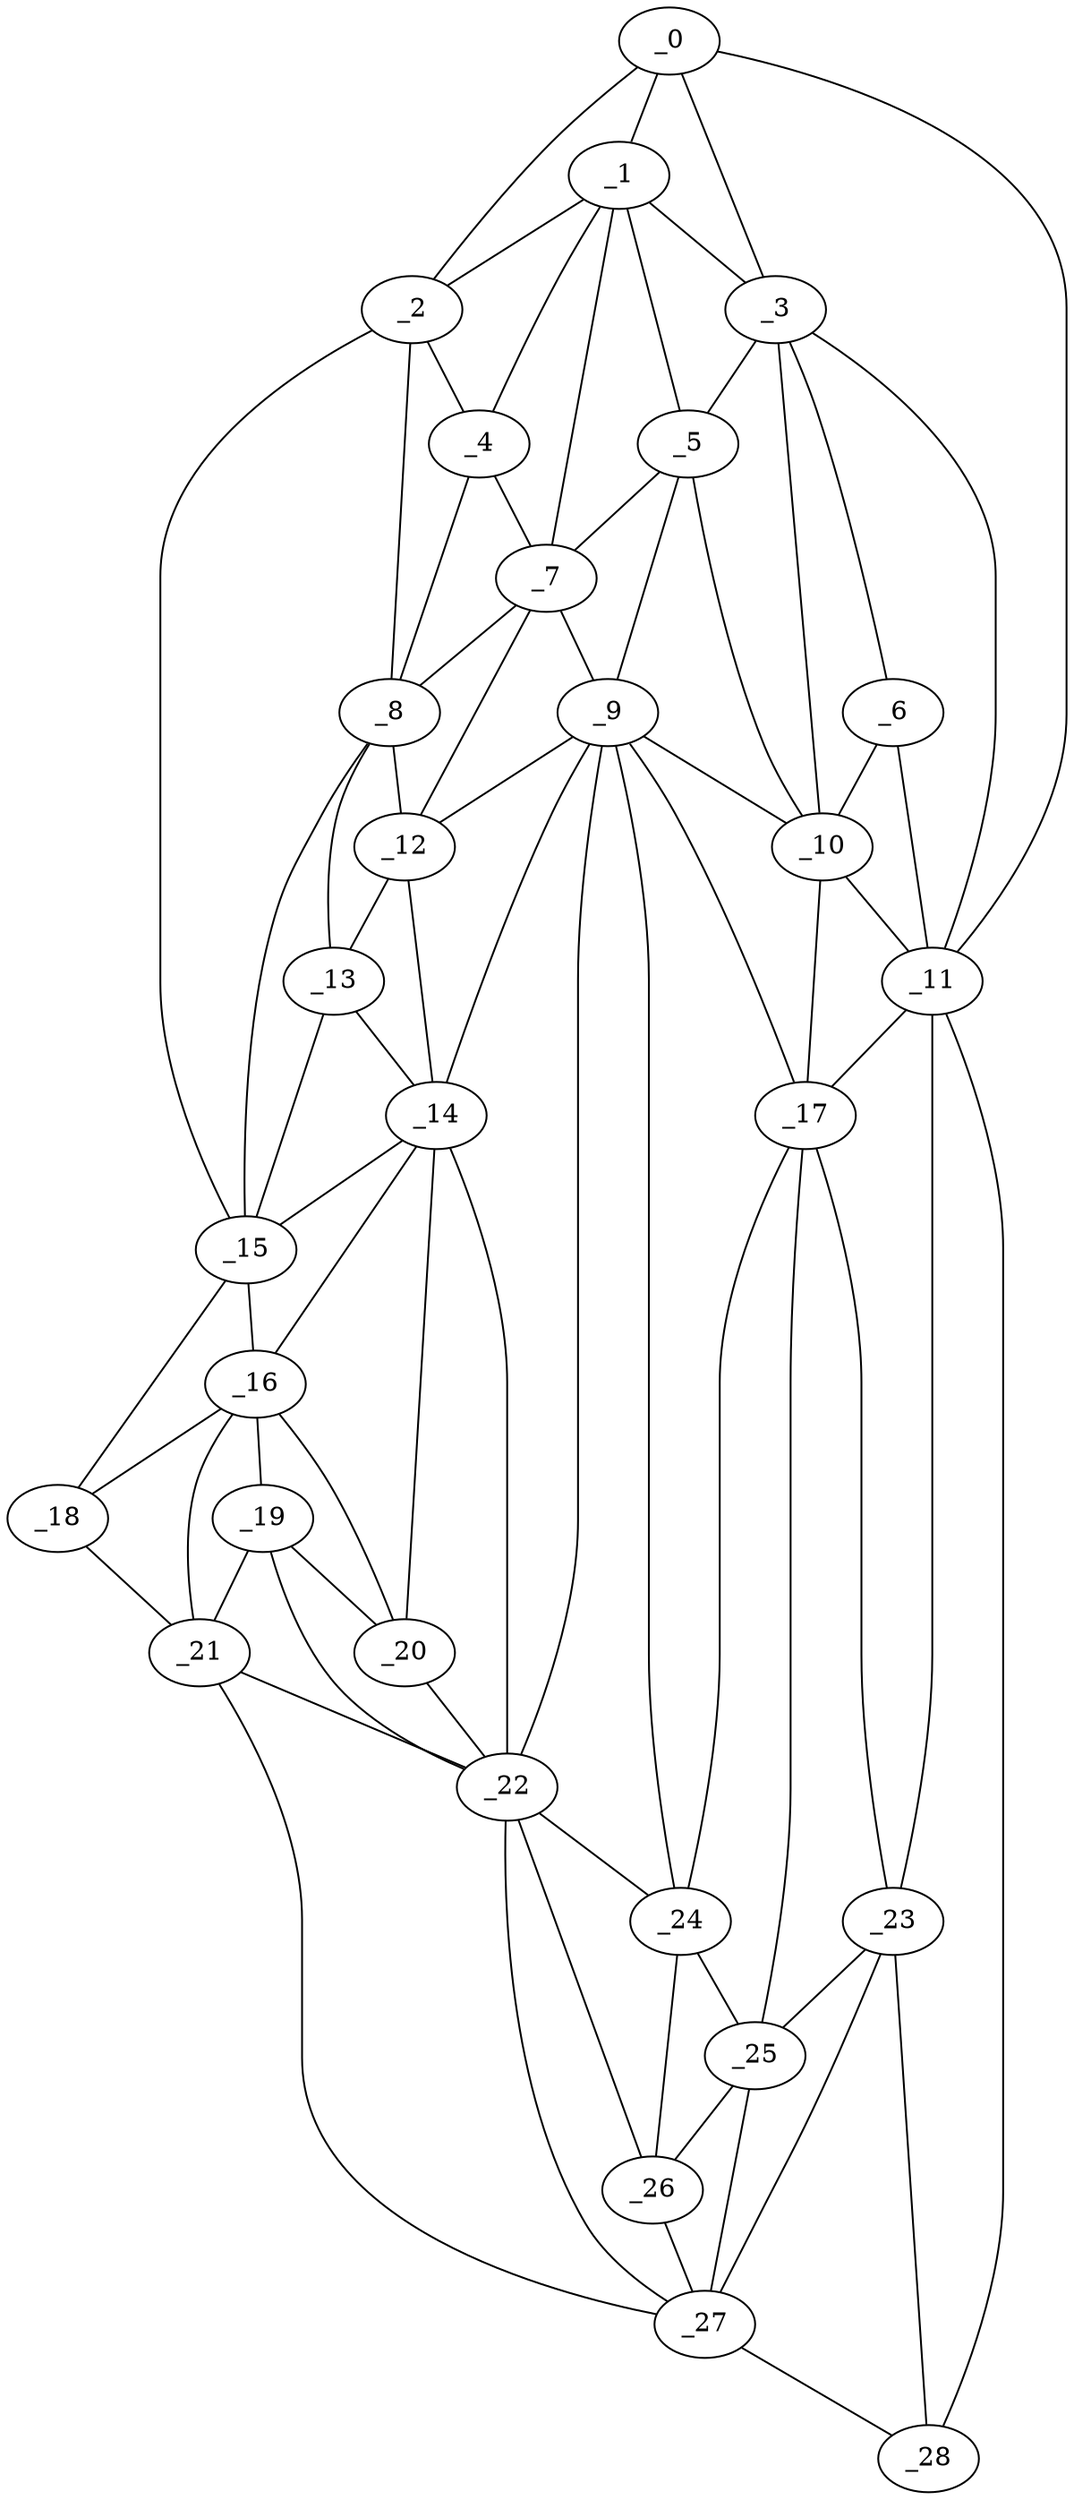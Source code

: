 graph "obj66__255.gxl" {
	_0	 [x=4,
		y=68];
	_1	 [x=19,
		y=60];
	_0 -- _1	 [valence=2];
	_2	 [x=25,
		y=19];
	_0 -- _2	 [valence=1];
	_3	 [x=31,
		y=86];
	_0 -- _3	 [valence=2];
	_11	 [x=53,
		y=104];
	_0 -- _11	 [valence=1];
	_1 -- _2	 [valence=2];
	_1 -- _3	 [valence=2];
	_4	 [x=37,
		y=23];
	_1 -- _4	 [valence=1];
	_5	 [x=39,
		y=69];
	_1 -- _5	 [valence=1];
	_7	 [x=45,
		y=26];
	_1 -- _7	 [valence=2];
	_2 -- _4	 [valence=2];
	_8	 [x=47,
		y=22];
	_2 -- _8	 [valence=2];
	_15	 [x=90,
		y=11];
	_2 -- _15	 [valence=1];
	_3 -- _5	 [valence=1];
	_6	 [x=43,
		y=92];
	_3 -- _6	 [valence=1];
	_10	 [x=50,
		y=85];
	_3 -- _10	 [valence=2];
	_3 -- _11	 [valence=2];
	_4 -- _7	 [valence=1];
	_4 -- _8	 [valence=2];
	_5 -- _7	 [valence=2];
	_9	 [x=50,
		y=71];
	_5 -- _9	 [valence=1];
	_5 -- _10	 [valence=2];
	_6 -- _10	 [valence=2];
	_6 -- _11	 [valence=2];
	_7 -- _8	 [valence=2];
	_7 -- _9	 [valence=2];
	_12	 [x=64,
		y=28];
	_7 -- _12	 [valence=1];
	_8 -- _12	 [valence=2];
	_13	 [x=65,
		y=21];
	_8 -- _13	 [valence=1];
	_8 -- _15	 [valence=1];
	_9 -- _10	 [valence=2];
	_9 -- _12	 [valence=2];
	_14	 [x=84,
		y=29];
	_9 -- _14	 [valence=2];
	_17	 [x=97,
		y=91];
	_9 -- _17	 [valence=2];
	_22	 [x=105,
		y=48];
	_9 -- _22	 [valence=1];
	_24	 [x=108,
		y=69];
	_9 -- _24	 [valence=2];
	_10 -- _11	 [valence=2];
	_10 -- _17	 [valence=2];
	_11 -- _17	 [valence=2];
	_23	 [x=107,
		y=97];
	_11 -- _23	 [valence=2];
	_28	 [x=125,
		y=109];
	_11 -- _28	 [valence=1];
	_12 -- _13	 [valence=2];
	_12 -- _14	 [valence=2];
	_13 -- _14	 [valence=1];
	_13 -- _15	 [valence=2];
	_14 -- _15	 [valence=2];
	_16	 [x=94,
		y=25];
	_14 -- _16	 [valence=2];
	_20	 [x=103,
		y=39];
	_14 -- _20	 [valence=2];
	_14 -- _22	 [valence=2];
	_15 -- _16	 [valence=1];
	_18	 [x=98,
		y=15];
	_15 -- _18	 [valence=1];
	_16 -- _18	 [valence=2];
	_19	 [x=103,
		y=29];
	_16 -- _19	 [valence=2];
	_16 -- _20	 [valence=1];
	_21	 [x=105,
		y=19];
	_16 -- _21	 [valence=2];
	_17 -- _23	 [valence=1];
	_17 -- _24	 [valence=2];
	_25	 [x=110,
		y=85];
	_17 -- _25	 [valence=1];
	_18 -- _21	 [valence=1];
	_19 -- _20	 [valence=1];
	_19 -- _21	 [valence=1];
	_19 -- _22	 [valence=2];
	_20 -- _22	 [valence=2];
	_21 -- _22	 [valence=1];
	_27	 [x=125,
		y=84];
	_21 -- _27	 [valence=1];
	_22 -- _24	 [valence=2];
	_26	 [x=117,
		y=79];
	_22 -- _26	 [valence=1];
	_22 -- _27	 [valence=1];
	_23 -- _25	 [valence=1];
	_23 -- _27	 [valence=1];
	_23 -- _28	 [valence=2];
	_24 -- _25	 [valence=1];
	_24 -- _26	 [valence=2];
	_25 -- _26	 [valence=2];
	_25 -- _27	 [valence=2];
	_26 -- _27	 [valence=1];
	_27 -- _28	 [valence=1];
}

